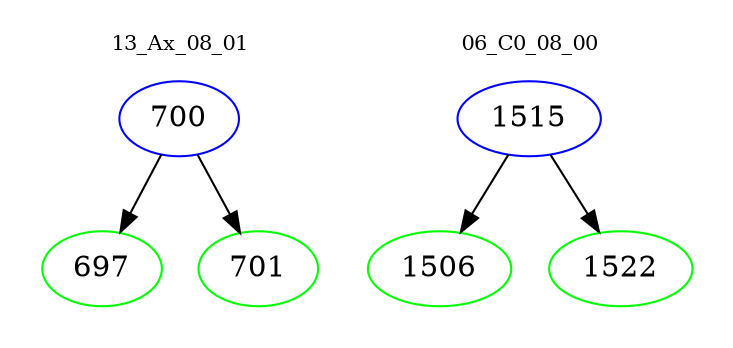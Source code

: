 digraph{
subgraph cluster_0 {
color = white
label = "13_Ax_08_01";
fontsize=10;
T0_700 [label="700", color="blue"]
T0_700 -> T0_697 [color="black"]
T0_697 [label="697", color="green"]
T0_700 -> T0_701 [color="black"]
T0_701 [label="701", color="green"]
}
subgraph cluster_1 {
color = white
label = "06_C0_08_00";
fontsize=10;
T1_1515 [label="1515", color="blue"]
T1_1515 -> T1_1506 [color="black"]
T1_1506 [label="1506", color="green"]
T1_1515 -> T1_1522 [color="black"]
T1_1522 [label="1522", color="green"]
}
}
